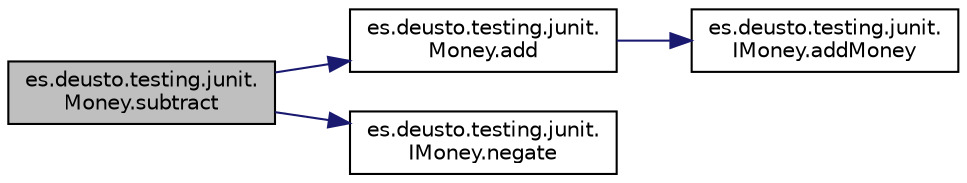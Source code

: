 digraph "es.deusto.testing.junit.Money.subtract"
{
  edge [fontname="Helvetica",fontsize="10",labelfontname="Helvetica",labelfontsize="10"];
  node [fontname="Helvetica",fontsize="10",shape=record];
  rankdir="LR";
  Node65 [label="es.deusto.testing.junit.\lMoney.subtract",height=0.2,width=0.4,color="black", fillcolor="grey75", style="filled", fontcolor="black"];
  Node65 -> Node66 [color="midnightblue",fontsize="10",style="solid"];
  Node66 [label="es.deusto.testing.junit.\lMoney.add",height=0.2,width=0.4,color="black", fillcolor="white", style="filled",URL="$classes_1_1deusto_1_1testing_1_1junit_1_1_money.html#a6a3d64861c49dee89ffd0ed0c576045d"];
  Node66 -> Node67 [color="midnightblue",fontsize="10",style="solid"];
  Node67 [label="es.deusto.testing.junit.\lIMoney.addMoney",height=0.2,width=0.4,color="black", fillcolor="white", style="filled",URL="$interfacees_1_1deusto_1_1testing_1_1junit_1_1_i_money.html#aab8d4be667a542a8aa1380eb2b6e4257"];
  Node65 -> Node68 [color="midnightblue",fontsize="10",style="solid"];
  Node68 [label="es.deusto.testing.junit.\lIMoney.negate",height=0.2,width=0.4,color="black", fillcolor="white", style="filled",URL="$interfacees_1_1deusto_1_1testing_1_1junit_1_1_i_money.html#a741967d7aa89055b6873619303b11385"];
}
